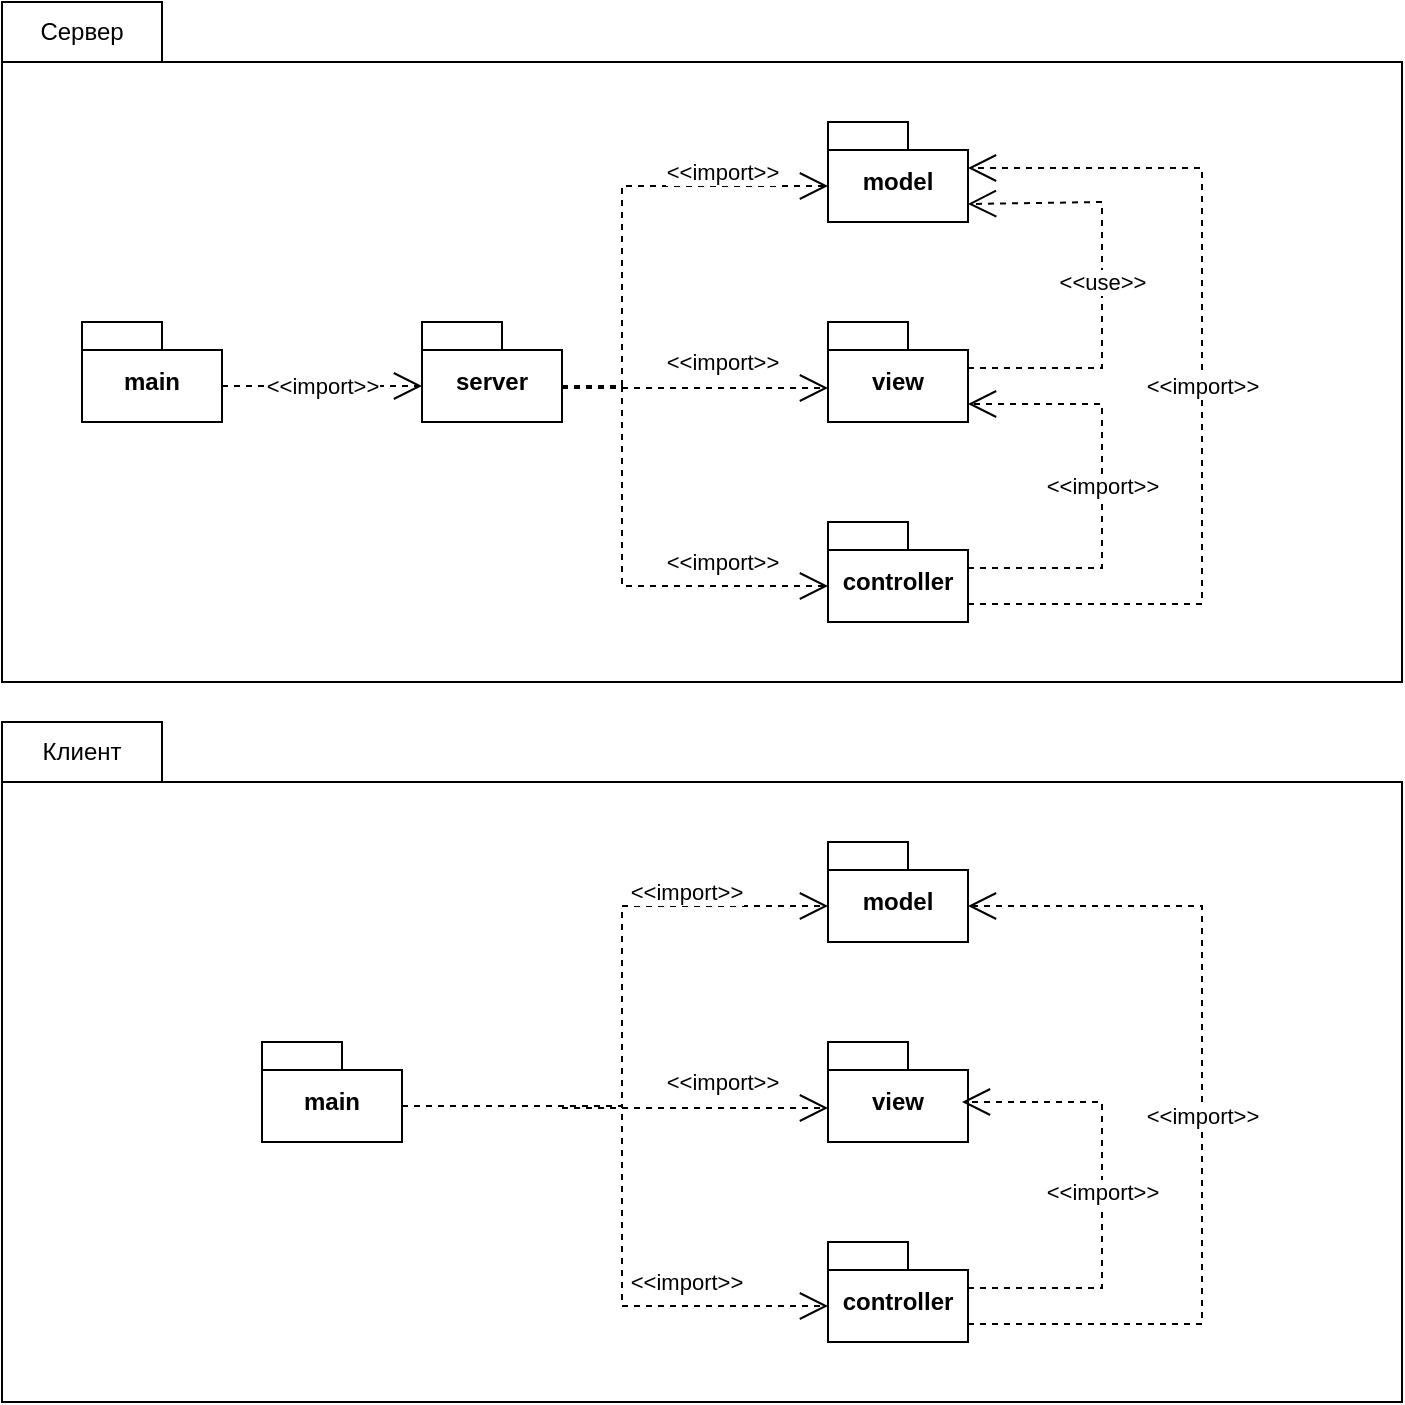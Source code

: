 <mxfile version="26.1.1">
  <diagram name="Page-1" id="b5b7bab2-c9e2-2cf4-8b2a-24fd1a2a6d21">
    <mxGraphModel dx="1050" dy="1352" grid="1" gridSize="10" guides="1" tooltips="1" connect="1" arrows="1" fold="1" page="1" pageScale="1" pageWidth="1169" pageHeight="827" background="none" math="0" shadow="0">
      <root>
        <mxCell id="0" />
        <mxCell id="1" parent="0" />
        <mxCell id="6o90S77G5PdcKT1AFFqI-20" value="" style="shape=folder;fontStyle=1;spacingTop=10;tabWidth=80;tabHeight=30;tabPosition=left;html=1;whiteSpace=wrap;textShadow=1;labelPosition=left;verticalLabelPosition=top;align=right;verticalAlign=bottom;movable=0;resizable=0;rotatable=0;deletable=0;editable=0;locked=1;connectable=0;" vertex="1" parent="1">
          <mxGeometry x="50" y="-20" width="700" height="340" as="geometry" />
        </mxCell>
        <mxCell id="6o90S77G5PdcKT1AFFqI-1" value="main" style="shape=folder;fontStyle=1;spacingTop=10;tabWidth=40;tabHeight=14;tabPosition=left;html=1;whiteSpace=wrap;shadow=0;movable=0;resizable=0;rotatable=0;deletable=0;editable=0;locked=1;connectable=0;" vertex="1" parent="1">
          <mxGeometry x="90" y="140" width="70" height="50" as="geometry" />
        </mxCell>
        <mxCell id="6o90S77G5PdcKT1AFFqI-2" value="server" style="shape=folder;fontStyle=1;spacingTop=10;tabWidth=40;tabHeight=14;tabPosition=left;html=1;whiteSpace=wrap;shadow=0;movable=0;resizable=0;rotatable=0;deletable=0;editable=0;locked=1;connectable=0;" vertex="1" parent="1">
          <mxGeometry x="260" y="140" width="70" height="50" as="geometry" />
        </mxCell>
        <mxCell id="6o90S77G5PdcKT1AFFqI-3" value="model" style="shape=folder;fontStyle=1;spacingTop=10;tabWidth=40;tabHeight=14;tabPosition=left;html=1;whiteSpace=wrap;shadow=0;movable=0;resizable=0;rotatable=0;deletable=0;editable=0;locked=1;connectable=0;" vertex="1" parent="1">
          <mxGeometry x="463" y="40" width="70" height="50" as="geometry" />
        </mxCell>
        <mxCell id="6o90S77G5PdcKT1AFFqI-4" value="view" style="shape=folder;fontStyle=1;spacingTop=10;tabWidth=40;tabHeight=14;tabPosition=left;html=1;whiteSpace=wrap;shadow=0;movable=0;resizable=0;rotatable=0;deletable=0;editable=0;locked=1;connectable=0;" vertex="1" parent="1">
          <mxGeometry x="463" y="140" width="70" height="50" as="geometry" />
        </mxCell>
        <mxCell id="6o90S77G5PdcKT1AFFqI-5" value="controller" style="shape=folder;fontStyle=1;spacingTop=10;tabWidth=40;tabHeight=14;tabPosition=left;html=1;whiteSpace=wrap;shadow=0;movable=0;resizable=0;rotatable=0;deletable=0;editable=0;locked=1;connectable=0;" vertex="1" parent="1">
          <mxGeometry x="463" y="240" width="70" height="50" as="geometry" />
        </mxCell>
        <mxCell id="6o90S77G5PdcKT1AFFqI-7" value="&amp;lt;&amp;lt;import&amp;gt;&amp;gt;" style="endArrow=open;endSize=12;dashed=1;html=1;rounded=0;exitX=0;exitY=0;exitDx=70;exitDy=32;exitPerimeter=0;entryX=0;entryY=0;entryDx=0;entryDy=32;entryPerimeter=0;shadow=0;movable=0;resizable=0;rotatable=0;deletable=0;editable=0;locked=1;connectable=0;" edge="1" parent="1" source="6o90S77G5PdcKT1AFFqI-1" target="6o90S77G5PdcKT1AFFqI-2">
          <mxGeometry width="160" relative="1" as="geometry">
            <mxPoint x="150" y="370" as="sourcePoint" />
            <mxPoint x="310" y="370" as="targetPoint" />
          </mxGeometry>
        </mxCell>
        <mxCell id="6o90S77G5PdcKT1AFFqI-11" value="&amp;lt;&amp;lt;import&amp;gt;&amp;gt;" style="endArrow=open;endSize=12;dashed=1;html=1;rounded=0;exitX=0;exitY=0;exitDx=70;exitDy=32;exitPerimeter=0;entryX=0;entryY=0;entryDx=0;entryDy=32;entryPerimeter=0;shadow=0;movable=0;resizable=0;rotatable=0;deletable=0;editable=0;locked=1;connectable=0;" edge="1" parent="1">
          <mxGeometry x="0.203" y="13" width="160" relative="1" as="geometry">
            <mxPoint x="330" y="173" as="sourcePoint" />
            <mxPoint x="463" y="173" as="targetPoint" />
            <mxPoint as="offset" />
          </mxGeometry>
        </mxCell>
        <mxCell id="6o90S77G5PdcKT1AFFqI-12" value="&amp;lt;&amp;lt;import&amp;gt;&amp;gt;" style="endArrow=open;endSize=12;dashed=1;html=1;rounded=0;exitX=0;exitY=0;exitDx=70;exitDy=32;exitPerimeter=0;entryX=0;entryY=0;entryDx=0;entryDy=32;entryPerimeter=0;shadow=0;movable=0;resizable=0;rotatable=0;deletable=0;editable=0;locked=1;connectable=0;" edge="1" parent="1" source="6o90S77G5PdcKT1AFFqI-2" target="6o90S77G5PdcKT1AFFqI-3">
          <mxGeometry x="0.545" y="7" width="160" relative="1" as="geometry">
            <mxPoint x="290" y="340" as="sourcePoint" />
            <mxPoint x="450" y="340" as="targetPoint" />
            <Array as="points">
              <mxPoint x="360" y="172" />
              <mxPoint x="360" y="72" />
            </Array>
            <mxPoint as="offset" />
          </mxGeometry>
        </mxCell>
        <mxCell id="6o90S77G5PdcKT1AFFqI-13" value="&amp;lt;&amp;lt;import&amp;gt;&amp;gt;" style="endArrow=open;endSize=12;dashed=1;html=1;rounded=0;exitX=0;exitY=0;exitDx=70;exitDy=32;exitPerimeter=0;entryX=0;entryY=0;entryDx=0;entryDy=32;entryPerimeter=0;shadow=0;movable=0;resizable=0;rotatable=0;deletable=0;editable=0;locked=1;connectable=0;" edge="1" parent="1" source="6o90S77G5PdcKT1AFFqI-2" target="6o90S77G5PdcKT1AFFqI-5">
          <mxGeometry x="0.545" y="12" width="160" relative="1" as="geometry">
            <mxPoint x="290" y="270" as="sourcePoint" />
            <mxPoint x="450" y="270" as="targetPoint" />
            <Array as="points">
              <mxPoint x="360" y="172" />
              <mxPoint x="360" y="272" />
            </Array>
            <mxPoint as="offset" />
          </mxGeometry>
        </mxCell>
        <mxCell id="6o90S77G5PdcKT1AFFqI-14" value="&amp;lt;&amp;lt;use&amp;gt;&amp;gt;" style="endArrow=open;endSize=12;dashed=1;html=1;rounded=0;exitX=0;exitY=0;exitDx=70;exitDy=23;exitPerimeter=0;entryX=0;entryY=0;entryDx=70;entryDy=41;entryPerimeter=0;shadow=0;movable=0;resizable=0;rotatable=0;deletable=0;editable=0;locked=1;connectable=0;" edge="1" parent="1">
          <mxGeometry x="0.014" width="160" relative="1" as="geometry">
            <mxPoint x="533" y="163" as="sourcePoint" />
            <mxPoint x="533" y="81" as="targetPoint" />
            <Array as="points">
              <mxPoint x="600" y="163" />
              <mxPoint x="600" y="80" />
            </Array>
            <mxPoint as="offset" />
          </mxGeometry>
        </mxCell>
        <mxCell id="6o90S77G5PdcKT1AFFqI-15" value="&amp;lt;&amp;lt;import&amp;gt;&amp;gt;" style="endArrow=open;endSize=12;dashed=1;html=1;rounded=0;exitX=0;exitY=0;exitDx=70;exitDy=23;exitPerimeter=0;entryX=0;entryY=0;entryDx=70;entryDy=41;entryPerimeter=0;shadow=0;movable=0;resizable=0;rotatable=0;deletable=0;editable=0;locked=1;connectable=0;" edge="1" parent="1" source="6o90S77G5PdcKT1AFFqI-5" target="6o90S77G5PdcKT1AFFqI-4">
          <mxGeometry x="-0.001" width="160" relative="1" as="geometry">
            <mxPoint x="560" y="264.71" as="sourcePoint" />
            <mxPoint x="720" y="264.71" as="targetPoint" />
            <Array as="points">
              <mxPoint x="600" y="263" />
              <mxPoint x="600" y="181" />
            </Array>
            <mxPoint as="offset" />
          </mxGeometry>
        </mxCell>
        <mxCell id="6o90S77G5PdcKT1AFFqI-16" value="&amp;lt;&amp;lt;import&amp;gt;&amp;gt;" style="endArrow=open;endSize=12;dashed=1;html=1;rounded=0;exitX=0;exitY=0;exitDx=70;exitDy=41;exitPerimeter=0;entryX=0;entryY=0;entryDx=70;entryDy=23;entryPerimeter=0;shadow=0;movable=0;resizable=0;rotatable=0;deletable=0;editable=0;locked=1;connectable=0;" edge="1" parent="1" source="6o90S77G5PdcKT1AFFqI-5" target="6o90S77G5PdcKT1AFFqI-3">
          <mxGeometry width="160" relative="1" as="geometry">
            <mxPoint x="570" y="290" as="sourcePoint" />
            <mxPoint x="730" y="290" as="targetPoint" />
            <Array as="points">
              <mxPoint x="650" y="281" />
              <mxPoint x="650" y="63" />
            </Array>
          </mxGeometry>
        </mxCell>
        <mxCell id="6o90S77G5PdcKT1AFFqI-21" value="Сервер" style="text;html=1;align=center;verticalAlign=middle;whiteSpace=wrap;rounded=0;movable=0;resizable=0;rotatable=0;deletable=0;editable=0;locked=1;connectable=0;" vertex="1" parent="1">
          <mxGeometry x="60" y="-20" width="60" height="30" as="geometry" />
        </mxCell>
        <mxCell id="6o90S77G5PdcKT1AFFqI-22" value="" style="shape=folder;fontStyle=1;spacingTop=10;tabWidth=80;tabHeight=30;tabPosition=left;html=1;whiteSpace=wrap;textShadow=1;labelPosition=left;verticalLabelPosition=top;align=right;verticalAlign=bottom;" vertex="1" parent="1">
          <mxGeometry x="50" y="340" width="700" height="340" as="geometry" />
        </mxCell>
        <mxCell id="6o90S77G5PdcKT1AFFqI-24" value="main" style="shape=folder;fontStyle=1;spacingTop=10;tabWidth=40;tabHeight=14;tabPosition=left;html=1;whiteSpace=wrap;shadow=0;" vertex="1" parent="1">
          <mxGeometry x="180" y="500" width="70" height="50" as="geometry" />
        </mxCell>
        <mxCell id="6o90S77G5PdcKT1AFFqI-25" value="model" style="shape=folder;fontStyle=1;spacingTop=10;tabWidth=40;tabHeight=14;tabPosition=left;html=1;whiteSpace=wrap;shadow=0;" vertex="1" parent="1">
          <mxGeometry x="463" y="400" width="70" height="50" as="geometry" />
        </mxCell>
        <mxCell id="6o90S77G5PdcKT1AFFqI-26" value="view" style="shape=folder;fontStyle=1;spacingTop=10;tabWidth=40;tabHeight=14;tabPosition=left;html=1;whiteSpace=wrap;shadow=0;" vertex="1" parent="1">
          <mxGeometry x="463" y="500" width="70" height="50" as="geometry" />
        </mxCell>
        <mxCell id="6o90S77G5PdcKT1AFFqI-27" value="controller" style="shape=folder;fontStyle=1;spacingTop=10;tabWidth=40;tabHeight=14;tabPosition=left;html=1;whiteSpace=wrap;shadow=0;" vertex="1" parent="1">
          <mxGeometry x="463" y="600" width="70" height="50" as="geometry" />
        </mxCell>
        <mxCell id="6o90S77G5PdcKT1AFFqI-29" value="&amp;lt;&amp;lt;import&amp;gt;&amp;gt;" style="endArrow=open;endSize=12;dashed=1;html=1;rounded=0;exitX=0;exitY=0;exitDx=70;exitDy=32;exitPerimeter=0;entryX=0;entryY=0;entryDx=0;entryDy=32;entryPerimeter=0;shadow=0;" edge="1" parent="1">
          <mxGeometry x="0.203" y="13" width="160" relative="1" as="geometry">
            <mxPoint x="330" y="533" as="sourcePoint" />
            <mxPoint x="463" y="533" as="targetPoint" />
            <mxPoint as="offset" />
          </mxGeometry>
        </mxCell>
        <mxCell id="6o90S77G5PdcKT1AFFqI-30" value="&amp;lt;&amp;lt;import&amp;gt;&amp;gt;" style="endArrow=open;endSize=12;dashed=1;html=1;rounded=0;exitX=0;exitY=0;exitDx=70;exitDy=32;exitPerimeter=0;entryX=0;entryY=0;entryDx=0;entryDy=32;entryPerimeter=0;shadow=0;" edge="1" parent="1" source="6o90S77G5PdcKT1AFFqI-24" target="6o90S77G5PdcKT1AFFqI-25">
          <mxGeometry x="0.545" y="7" width="160" relative="1" as="geometry">
            <mxPoint x="290" y="700" as="sourcePoint" />
            <mxPoint x="450" y="700" as="targetPoint" />
            <Array as="points">
              <mxPoint x="360" y="532" />
              <mxPoint x="360" y="432" />
            </Array>
            <mxPoint as="offset" />
          </mxGeometry>
        </mxCell>
        <mxCell id="6o90S77G5PdcKT1AFFqI-31" value="&amp;lt;&amp;lt;import&amp;gt;&amp;gt;" style="endArrow=open;endSize=12;dashed=1;html=1;rounded=0;exitX=0;exitY=0;exitDx=70;exitDy=32;exitPerimeter=0;entryX=0;entryY=0;entryDx=0;entryDy=32;entryPerimeter=0;shadow=0;" edge="1" parent="1" source="6o90S77G5PdcKT1AFFqI-24" target="6o90S77G5PdcKT1AFFqI-27">
          <mxGeometry x="0.545" y="12" width="160" relative="1" as="geometry">
            <mxPoint x="290" y="630" as="sourcePoint" />
            <mxPoint x="450" y="630" as="targetPoint" />
            <Array as="points">
              <mxPoint x="360" y="532" />
              <mxPoint x="360" y="632" />
            </Array>
            <mxPoint as="offset" />
          </mxGeometry>
        </mxCell>
        <mxCell id="6o90S77G5PdcKT1AFFqI-33" value="&amp;lt;&amp;lt;import&amp;gt;&amp;gt;" style="endArrow=open;endSize=12;dashed=1;html=1;rounded=0;exitX=0;exitY=0;exitDx=70;exitDy=23;exitPerimeter=0;entryX=0.957;entryY=0.6;entryDx=0;entryDy=0;entryPerimeter=0;shadow=0;" edge="1" parent="1" source="6o90S77G5PdcKT1AFFqI-27" target="6o90S77G5PdcKT1AFFqI-26">
          <mxGeometry x="-0.001" width="160" relative="1" as="geometry">
            <mxPoint x="560" y="624.71" as="sourcePoint" />
            <mxPoint x="720" y="624.71" as="targetPoint" />
            <Array as="points">
              <mxPoint x="600" y="623" />
              <mxPoint x="600" y="530" />
              <mxPoint x="560" y="530" />
            </Array>
            <mxPoint as="offset" />
          </mxGeometry>
        </mxCell>
        <mxCell id="6o90S77G5PdcKT1AFFqI-34" value="&amp;lt;&amp;lt;import&amp;gt;&amp;gt;" style="endArrow=open;endSize=12;dashed=1;html=1;rounded=0;exitX=0;exitY=0;exitDx=70;exitDy=41;exitPerimeter=0;entryX=0;entryY=0;entryDx=70;entryDy=32;entryPerimeter=0;shadow=0;" edge="1" parent="1" source="6o90S77G5PdcKT1AFFqI-27" target="6o90S77G5PdcKT1AFFqI-25">
          <mxGeometry width="160" relative="1" as="geometry">
            <mxPoint x="570" y="650" as="sourcePoint" />
            <mxPoint x="730" y="650" as="targetPoint" />
            <Array as="points">
              <mxPoint x="650" y="641" />
              <mxPoint x="650" y="432" />
            </Array>
          </mxGeometry>
        </mxCell>
        <mxCell id="6o90S77G5PdcKT1AFFqI-35" value="Клиент" style="text;html=1;align=center;verticalAlign=middle;whiteSpace=wrap;rounded=0;" vertex="1" parent="1">
          <mxGeometry x="60" y="340" width="60" height="30" as="geometry" />
        </mxCell>
      </root>
    </mxGraphModel>
  </diagram>
</mxfile>
